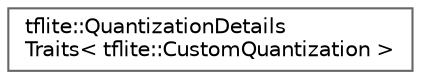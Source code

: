 digraph "Graphical Class Hierarchy"
{
 // LATEX_PDF_SIZE
  bgcolor="transparent";
  edge [fontname=Helvetica,fontsize=10,labelfontname=Helvetica,labelfontsize=10];
  node [fontname=Helvetica,fontsize=10,shape=box,height=0.2,width=0.4];
  rankdir="LR";
  Node0 [id="Node000000",label="tflite::QuantizationDetails\lTraits\< tflite::CustomQuantization \>",height=0.2,width=0.4,color="grey40", fillcolor="white", style="filled",URL="$structtflite_1_1_quantization_details_traits_3_01tflite_1_1_custom_quantization_01_4.html",tooltip=" "];
}

